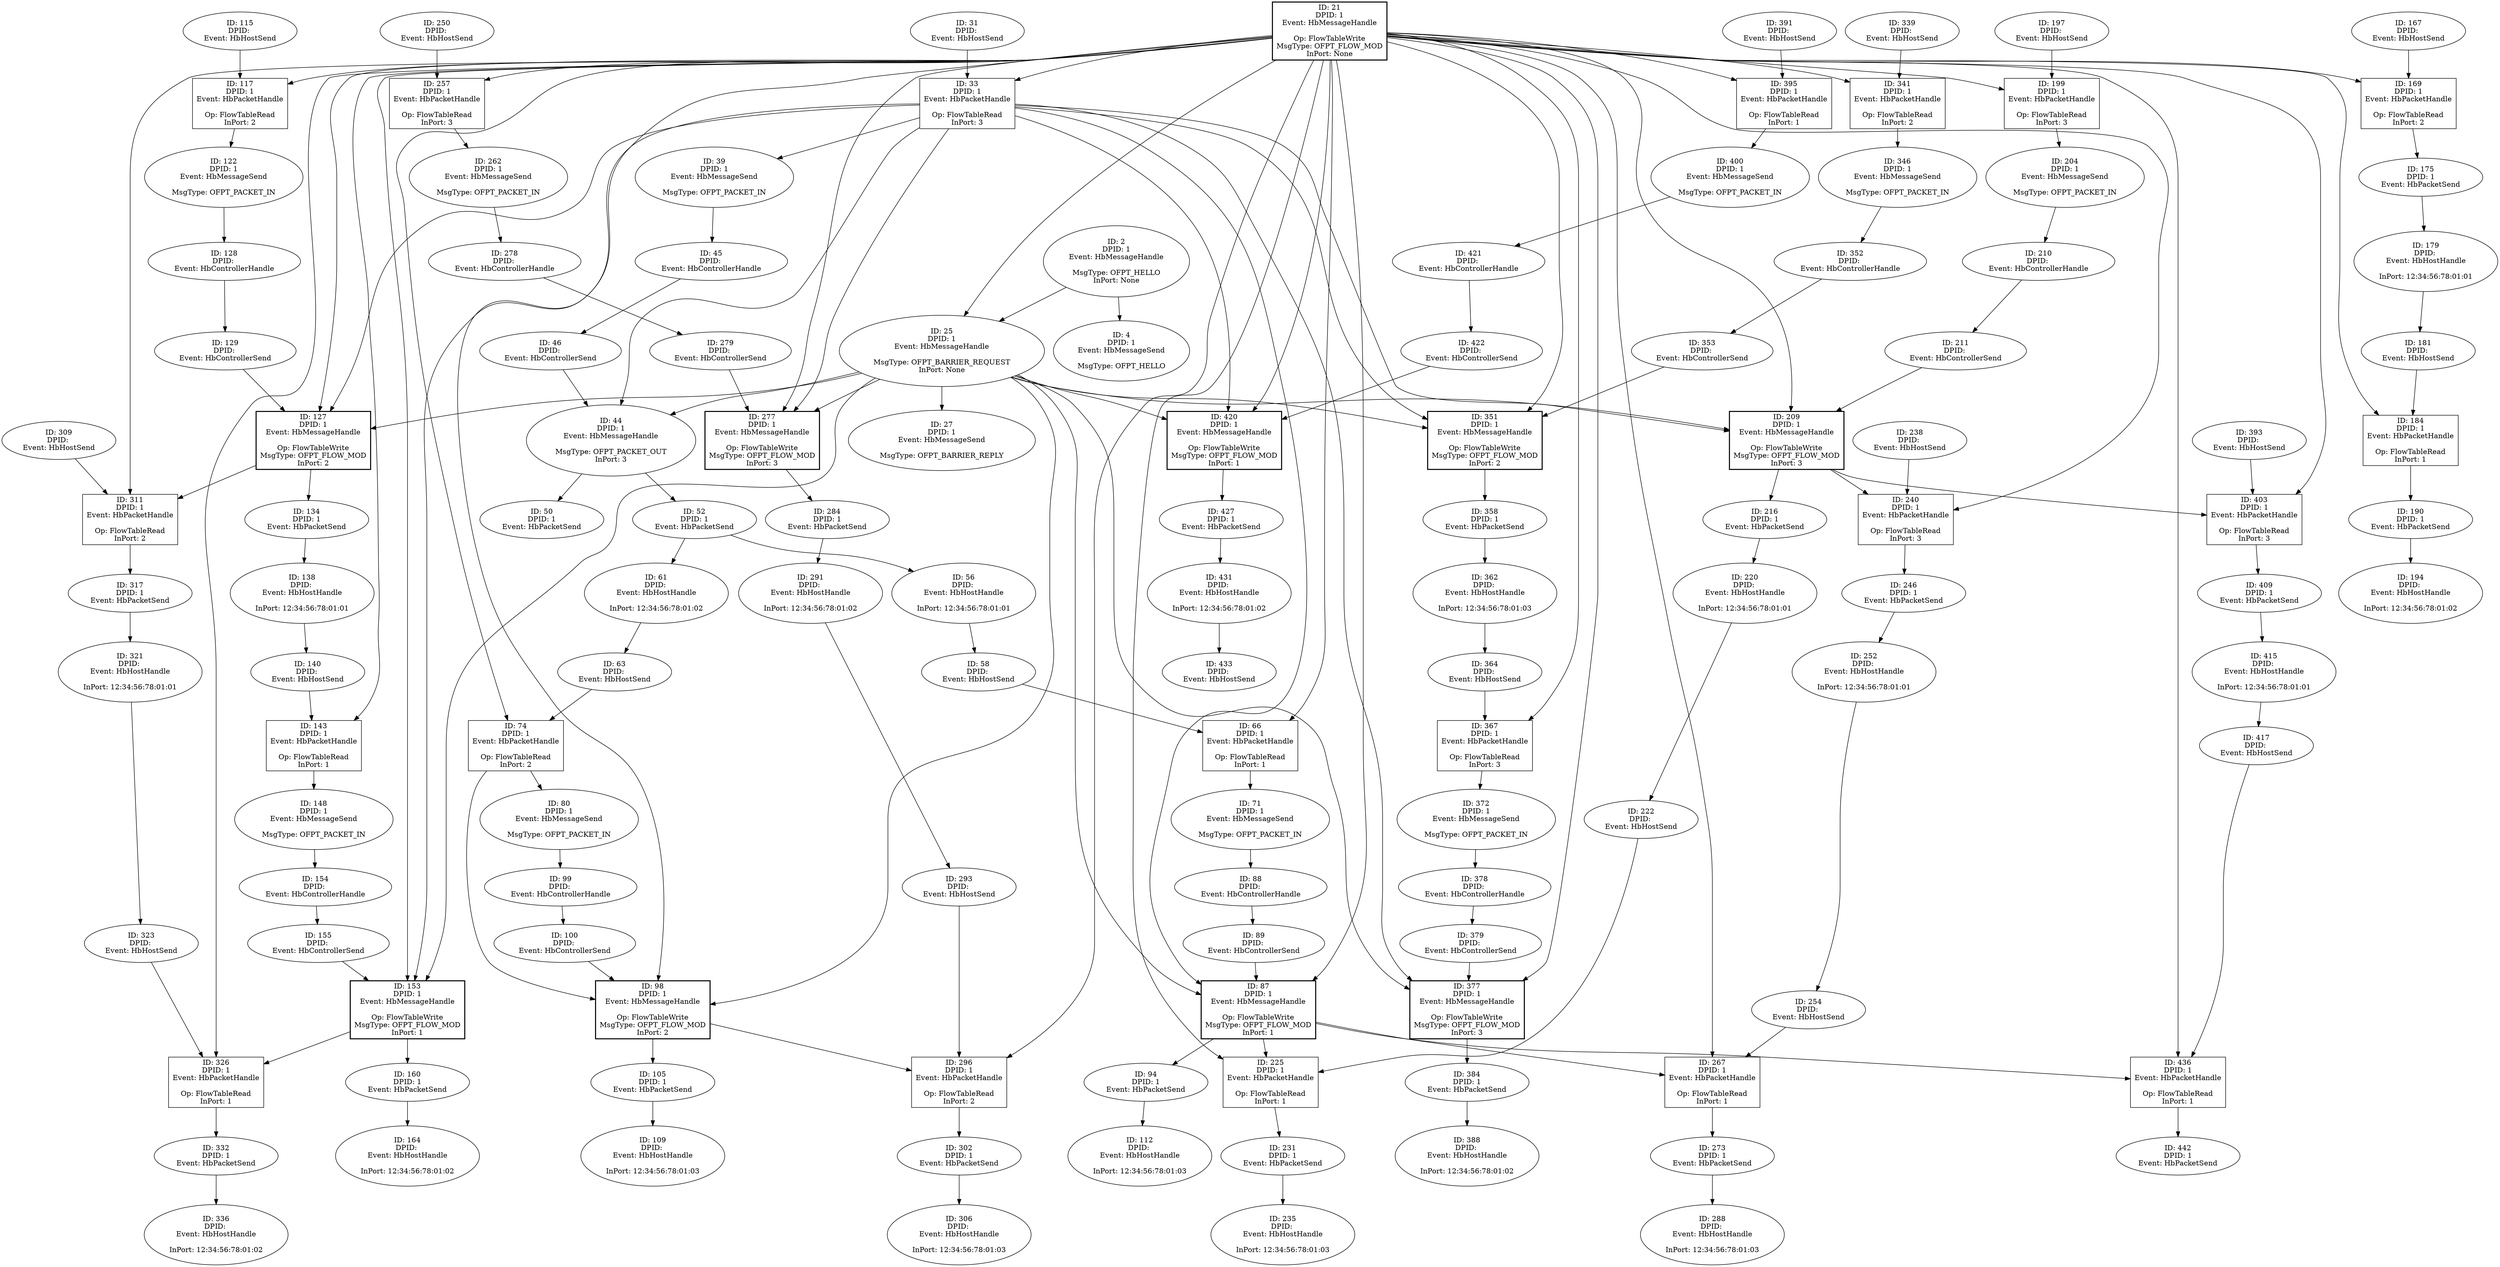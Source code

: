 digraph G {
2 [label="ID: 2\nDPID: 1\nEvent: HbMessageHandle\n
MsgType: OFPT_HELLO
InPort: None"] ;
4 [label="ID: 4\nDPID: 1\nEvent: HbMessageSend\n
MsgType: OFPT_HELLO"] ;
21 [label="ID: 21\nDPID: 1\nEvent: HbMessageHandle\n
Op: FlowTableWrite
MsgType: OFPT_FLOW_MOD
InPort: None"] [shape=box style="bold"];
25 [label="ID: 25\nDPID: 1\nEvent: HbMessageHandle\n
MsgType: OFPT_BARRIER_REQUEST
InPort: None"] ;
27 [label="ID: 27\nDPID: 1\nEvent: HbMessageSend\n
MsgType: OFPT_BARRIER_REPLY"] ;
31 [label="ID: 31\nDPID: \nEvent: HbHostSend\n"] ;
33 [label="ID: 33\nDPID: 1\nEvent: HbPacketHandle\n
Op: FlowTableRead
InPort: 3"] [shape="box"];
39 [label="ID: 39\nDPID: 1\nEvent: HbMessageSend\n
MsgType: OFPT_PACKET_IN"] ;
44 [label="ID: 44\nDPID: 1\nEvent: HbMessageHandle\n
MsgType: OFPT_PACKET_OUT
InPort: 3"] ;
45 [label="ID: 45\nDPID: \nEvent: HbControllerHandle\n"] ;
46 [label="ID: 46\nDPID: \nEvent: HbControllerSend\n"] ;
50 [label="ID: 50\nDPID: 1\nEvent: HbPacketSend\n"] ;
52 [label="ID: 52\nDPID: 1\nEvent: HbPacketSend\n"] ;
56 [label="ID: 56\nDPID: \nEvent: HbHostHandle\n
InPort: 12:34:56:78:01:01"] ;
58 [label="ID: 58\nDPID: \nEvent: HbHostSend\n"] ;
61 [label="ID: 61\nDPID: \nEvent: HbHostHandle\n
InPort: 12:34:56:78:01:02"] ;
63 [label="ID: 63\nDPID: \nEvent: HbHostSend\n"] ;
66 [label="ID: 66\nDPID: 1\nEvent: HbPacketHandle\n
Op: FlowTableRead
InPort: 1"] [shape="box"];
71 [label="ID: 71\nDPID: 1\nEvent: HbMessageSend\n
MsgType: OFPT_PACKET_IN"] ;
74 [label="ID: 74\nDPID: 1\nEvent: HbPacketHandle\n
Op: FlowTableRead
InPort: 2"] [shape="box"];
80 [label="ID: 80\nDPID: 1\nEvent: HbMessageSend\n
MsgType: OFPT_PACKET_IN"] ;
87 [label="ID: 87\nDPID: 1\nEvent: HbMessageHandle\n
Op: FlowTableWrite
MsgType: OFPT_FLOW_MOD
InPort: 1"] [shape=box style="bold"];
88 [label="ID: 88\nDPID: \nEvent: HbControllerHandle\n"] ;
89 [label="ID: 89\nDPID: \nEvent: HbControllerSend\n"] ;
94 [label="ID: 94\nDPID: 1\nEvent: HbPacketSend\n"] ;
98 [label="ID: 98\nDPID: 1\nEvent: HbMessageHandle\n
Op: FlowTableWrite
MsgType: OFPT_FLOW_MOD
InPort: 2"] [shape=box style="bold"];
99 [label="ID: 99\nDPID: \nEvent: HbControllerHandle\n"] ;
100 [label="ID: 100\nDPID: \nEvent: HbControllerSend\n"] ;
105 [label="ID: 105\nDPID: 1\nEvent: HbPacketSend\n"] ;
109 [label="ID: 109\nDPID: \nEvent: HbHostHandle\n
InPort: 12:34:56:78:01:03"] ;
112 [label="ID: 112\nDPID: \nEvent: HbHostHandle\n
InPort: 12:34:56:78:01:03"] ;
115 [label="ID: 115\nDPID: \nEvent: HbHostSend\n"] ;
117 [label="ID: 117\nDPID: 1\nEvent: HbPacketHandle\n
Op: FlowTableRead
InPort: 2"] [shape="box"];
122 [label="ID: 122\nDPID: 1\nEvent: HbMessageSend\n
MsgType: OFPT_PACKET_IN"] ;
127 [label="ID: 127\nDPID: 1\nEvent: HbMessageHandle\n
Op: FlowTableWrite
MsgType: OFPT_FLOW_MOD
InPort: 2"] [shape=box style="bold"];
128 [label="ID: 128\nDPID: \nEvent: HbControllerHandle\n"] ;
129 [label="ID: 129\nDPID: \nEvent: HbControllerSend\n"] ;
134 [label="ID: 134\nDPID: 1\nEvent: HbPacketSend\n"] ;
138 [label="ID: 138\nDPID: \nEvent: HbHostHandle\n
InPort: 12:34:56:78:01:01"] ;
140 [label="ID: 140\nDPID: \nEvent: HbHostSend\n"] ;
143 [label="ID: 143\nDPID: 1\nEvent: HbPacketHandle\n
Op: FlowTableRead
InPort: 1"] [shape="box"];
148 [label="ID: 148\nDPID: 1\nEvent: HbMessageSend\n
MsgType: OFPT_PACKET_IN"] ;
153 [label="ID: 153\nDPID: 1\nEvent: HbMessageHandle\n
Op: FlowTableWrite
MsgType: OFPT_FLOW_MOD
InPort: 1"] [shape=box style="bold"];
154 [label="ID: 154\nDPID: \nEvent: HbControllerHandle\n"] ;
155 [label="ID: 155\nDPID: \nEvent: HbControllerSend\n"] ;
160 [label="ID: 160\nDPID: 1\nEvent: HbPacketSend\n"] ;
164 [label="ID: 164\nDPID: \nEvent: HbHostHandle\n
InPort: 12:34:56:78:01:02"] ;
167 [label="ID: 167\nDPID: \nEvent: HbHostSend\n"] ;
169 [label="ID: 169\nDPID: 1\nEvent: HbPacketHandle\n
Op: FlowTableRead
InPort: 2"] [shape="box"];
175 [label="ID: 175\nDPID: 1\nEvent: HbPacketSend\n"] ;
179 [label="ID: 179\nDPID: \nEvent: HbHostHandle\n
InPort: 12:34:56:78:01:01"] ;
181 [label="ID: 181\nDPID: \nEvent: HbHostSend\n"] ;
184 [label="ID: 184\nDPID: 1\nEvent: HbPacketHandle\n
Op: FlowTableRead
InPort: 1"] [shape="box"];
190 [label="ID: 190\nDPID: 1\nEvent: HbPacketSend\n"] ;
194 [label="ID: 194\nDPID: \nEvent: HbHostHandle\n
InPort: 12:34:56:78:01:02"] ;
197 [label="ID: 197\nDPID: \nEvent: HbHostSend\n"] ;
199 [label="ID: 199\nDPID: 1\nEvent: HbPacketHandle\n
Op: FlowTableRead
InPort: 3"] [shape="box"];
204 [label="ID: 204\nDPID: 1\nEvent: HbMessageSend\n
MsgType: OFPT_PACKET_IN"] ;
209 [label="ID: 209\nDPID: 1\nEvent: HbMessageHandle\n
Op: FlowTableWrite
MsgType: OFPT_FLOW_MOD
InPort: 3"] [shape=box style="bold"];
210 [label="ID: 210\nDPID: \nEvent: HbControllerHandle\n"] ;
211 [label="ID: 211\nDPID: \nEvent: HbControllerSend\n"] ;
216 [label="ID: 216\nDPID: 1\nEvent: HbPacketSend\n"] ;
220 [label="ID: 220\nDPID: \nEvent: HbHostHandle\n
InPort: 12:34:56:78:01:01"] ;
222 [label="ID: 222\nDPID: \nEvent: HbHostSend\n"] ;
225 [label="ID: 225\nDPID: 1\nEvent: HbPacketHandle\n
Op: FlowTableRead
InPort: 1"] [shape="box"];
231 [label="ID: 231\nDPID: 1\nEvent: HbPacketSend\n"] ;
235 [label="ID: 235\nDPID: \nEvent: HbHostHandle\n
InPort: 12:34:56:78:01:03"] ;
238 [label="ID: 238\nDPID: \nEvent: HbHostSend\n"] ;
240 [label="ID: 240\nDPID: 1\nEvent: HbPacketHandle\n
Op: FlowTableRead
InPort: 3"] [shape="box"];
246 [label="ID: 246\nDPID: 1\nEvent: HbPacketSend\n"] ;
250 [label="ID: 250\nDPID: \nEvent: HbHostSend\n"] ;
252 [label="ID: 252\nDPID: \nEvent: HbHostHandle\n
InPort: 12:34:56:78:01:01"] ;
254 [label="ID: 254\nDPID: \nEvent: HbHostSend\n"] ;
257 [label="ID: 257\nDPID: 1\nEvent: HbPacketHandle\n
Op: FlowTableRead
InPort: 3"] [shape="box"];
262 [label="ID: 262\nDPID: 1\nEvent: HbMessageSend\n
MsgType: OFPT_PACKET_IN"] ;
267 [label="ID: 267\nDPID: 1\nEvent: HbPacketHandle\n
Op: FlowTableRead
InPort: 1"] [shape="box"];
273 [label="ID: 273\nDPID: 1\nEvent: HbPacketSend\n"] ;
277 [label="ID: 277\nDPID: 1\nEvent: HbMessageHandle\n
Op: FlowTableWrite
MsgType: OFPT_FLOW_MOD
InPort: 3"] [shape=box style="bold"];
278 [label="ID: 278\nDPID: \nEvent: HbControllerHandle\n"] ;
279 [label="ID: 279\nDPID: \nEvent: HbControllerSend\n"] ;
284 [label="ID: 284\nDPID: 1\nEvent: HbPacketSend\n"] ;
288 [label="ID: 288\nDPID: \nEvent: HbHostHandle\n
InPort: 12:34:56:78:01:03"] ;
291 [label="ID: 291\nDPID: \nEvent: HbHostHandle\n
InPort: 12:34:56:78:01:02"] ;
293 [label="ID: 293\nDPID: \nEvent: HbHostSend\n"] ;
296 [label="ID: 296\nDPID: 1\nEvent: HbPacketHandle\n
Op: FlowTableRead
InPort: 2"] [shape="box"];
302 [label="ID: 302\nDPID: 1\nEvent: HbPacketSend\n"] ;
306 [label="ID: 306\nDPID: \nEvent: HbHostHandle\n
InPort: 12:34:56:78:01:03"] ;
309 [label="ID: 309\nDPID: \nEvent: HbHostSend\n"] ;
311 [label="ID: 311\nDPID: 1\nEvent: HbPacketHandle\n
Op: FlowTableRead
InPort: 2"] [shape="box"];
317 [label="ID: 317\nDPID: 1\nEvent: HbPacketSend\n"] ;
321 [label="ID: 321\nDPID: \nEvent: HbHostHandle\n
InPort: 12:34:56:78:01:01"] ;
323 [label="ID: 323\nDPID: \nEvent: HbHostSend\n"] ;
326 [label="ID: 326\nDPID: 1\nEvent: HbPacketHandle\n
Op: FlowTableRead
InPort: 1"] [shape="box"];
332 [label="ID: 332\nDPID: 1\nEvent: HbPacketSend\n"] ;
336 [label="ID: 336\nDPID: \nEvent: HbHostHandle\n
InPort: 12:34:56:78:01:02"] ;
339 [label="ID: 339\nDPID: \nEvent: HbHostSend\n"] ;
341 [label="ID: 341\nDPID: 1\nEvent: HbPacketHandle\n
Op: FlowTableRead
InPort: 2"] [shape="box"];
346 [label="ID: 346\nDPID: 1\nEvent: HbMessageSend\n
MsgType: OFPT_PACKET_IN"] ;
351 [label="ID: 351\nDPID: 1\nEvent: HbMessageHandle\n
Op: FlowTableWrite
MsgType: OFPT_FLOW_MOD
InPort: 2"] [shape=box style="bold"];
352 [label="ID: 352\nDPID: \nEvent: HbControllerHandle\n"] ;
353 [label="ID: 353\nDPID: \nEvent: HbControllerSend\n"] ;
358 [label="ID: 358\nDPID: 1\nEvent: HbPacketSend\n"] ;
362 [label="ID: 362\nDPID: \nEvent: HbHostHandle\n
InPort: 12:34:56:78:01:03"] ;
364 [label="ID: 364\nDPID: \nEvent: HbHostSend\n"] ;
367 [label="ID: 367\nDPID: 1\nEvent: HbPacketHandle\n
Op: FlowTableRead
InPort: 3"] [shape="box"];
372 [label="ID: 372\nDPID: 1\nEvent: HbMessageSend\n
MsgType: OFPT_PACKET_IN"] ;
377 [label="ID: 377\nDPID: 1\nEvent: HbMessageHandle\n
Op: FlowTableWrite
MsgType: OFPT_FLOW_MOD
InPort: 3"] [shape=box style="bold"];
378 [label="ID: 378\nDPID: \nEvent: HbControllerHandle\n"] ;
379 [label="ID: 379\nDPID: \nEvent: HbControllerSend\n"] ;
384 [label="ID: 384\nDPID: 1\nEvent: HbPacketSend\n"] ;
388 [label="ID: 388\nDPID: \nEvent: HbHostHandle\n
InPort: 12:34:56:78:01:02"] ;
391 [label="ID: 391\nDPID: \nEvent: HbHostSend\n"] ;
393 [label="ID: 393\nDPID: \nEvent: HbHostSend\n"] ;
395 [label="ID: 395\nDPID: 1\nEvent: HbPacketHandle\n
Op: FlowTableRead
InPort: 1"] [shape="box"];
400 [label="ID: 400\nDPID: 1\nEvent: HbMessageSend\n
MsgType: OFPT_PACKET_IN"] ;
403 [label="ID: 403\nDPID: 1\nEvent: HbPacketHandle\n
Op: FlowTableRead
InPort: 3"] [shape="box"];
409 [label="ID: 409\nDPID: 1\nEvent: HbPacketSend\n"] ;
415 [label="ID: 415\nDPID: \nEvent: HbHostHandle\n
InPort: 12:34:56:78:01:01"] ;
417 [label="ID: 417\nDPID: \nEvent: HbHostSend\n"] ;
420 [label="ID: 420\nDPID: 1\nEvent: HbMessageHandle\n
Op: FlowTableWrite
MsgType: OFPT_FLOW_MOD
InPort: 1"] [shape=box style="bold"];
421 [label="ID: 421\nDPID: \nEvent: HbControllerHandle\n"] ;
422 [label="ID: 422\nDPID: \nEvent: HbControllerSend\n"] ;
427 [label="ID: 427\nDPID: 1\nEvent: HbPacketSend\n"] ;
431 [label="ID: 431\nDPID: \nEvent: HbHostHandle\n
InPort: 12:34:56:78:01:02"] ;
433 [label="ID: 433\nDPID: \nEvent: HbHostSend\n"] ;
436 [label="ID: 436\nDPID: 1\nEvent: HbPacketHandle\n
Op: FlowTableRead
InPort: 1"] [shape="box"];
442 [label="ID: 442\nDPID: 1\nEvent: HbPacketSend\n"] ;
    155 -> 153;
    33 -> 153;
    21 -> 153;
    25 -> 153;
    153 -> 160;
    216 -> 220;
    52 -> 61;
    250 -> 257;
    21 -> 257;
    66 -> 71;
    21 -> 117;
    115 -> 117;
    252 -> 254;
    61 -> 63;
    160 -> 164;
    143 -> 148;
    148 -> 154;
    415 -> 417;
    154 -> 155;
    326 -> 332;
    89 -> 87;
    33 -> 87;
    21 -> 87;
    25 -> 87;
    58 -> 66;
    21 -> 66;
    257 -> 262;
    87 -> 94;
    21 -> 267;
    254 -> 267;
    87 -> 267;
    321 -> 323;
    128 -> 129;
    117 -> 122;
    409 -> 415;
    122 -> 128;
    127 -> 134;
    400 -> 421;
    367 -> 372;
    184 -> 190;
    25 -> 98;
    100 -> 98;
    74 -> 98;
    21 -> 98;
    25 -> 27;
    98 -> 105;
    246 -> 252;
    427 -> 431;
    291 -> 293;
    134 -> 138;
    21 -> 25;
    2 -> 25;
    267 -> 273;
    346 -> 352;
    190 -> 194;
    21 -> 74;
    63 -> 74;
    105 -> 109;
    339 -> 341;
    21 -> 341;
    138 -> 140;
    220 -> 222;
    393 -> 403;
    21 -> 403;
    209 -> 403;
    21 -> 395;
    391 -> 395;
    262 -> 278;
    94 -> 112;
    21 -> 296;
    98 -> 296;
    293 -> 296;
    21 -> 169;
    167 -> 169;
    129 -> 127;
    33 -> 127;
    21 -> 127;
    25 -> 127;
    21 -> 225;
    222 -> 225;
    87 -> 225;
    74 -> 80;
    21 -> 199;
    197 -> 199;
    199 -> 204;
    71 -> 88;
    204 -> 210;
    2 -> 4;
    341 -> 346;
    210 -> 211;
    88 -> 89;
    33 -> 39;
    39 -> 45;
    45 -> 46;
    46 -> 44;
    33 -> 44;
    25 -> 44;
    421 -> 422;
    169 -> 175;
    225 -> 231;
    296 -> 302;
    302 -> 306;
    175 -> 179;
    80 -> 99;
    52 -> 56;
    417 -> 436;
    21 -> 436;
    87 -> 436;
    181 -> 184;
    21 -> 184;
    379 -> 377;
    33 -> 377;
    21 -> 377;
    25 -> 377;
    352 -> 353;
    358 -> 362;
    179 -> 181;
    431 -> 433;
    364 -> 367;
    21 -> 367;
    362 -> 364;
    44 -> 50;
    21 -> 311;
    127 -> 311;
    309 -> 311;
    25 -> 351;
    33 -> 351;
    21 -> 351;
    353 -> 351;
    140 -> 143;
    21 -> 143;
    209 -> 240;
    238 -> 240;
    21 -> 240;
    351 -> 358;
    422 -> 420;
    21 -> 420;
    33 -> 420;
    25 -> 420;
    278 -> 279;
    21 -> 209;
    211 -> 209;
    33 -> 209;
    25 -> 209;
    277 -> 284;
    403 -> 409;
    21 -> 33;
    31 -> 33;
    231 -> 235;
    240 -> 246;
    311 -> 317;
    384 -> 388;
    209 -> 216;
    420 -> 427;
    372 -> 378;
    25 -> 277;
    33 -> 277;
    21 -> 277;
    279 -> 277;
    395 -> 400;
    377 -> 384;
    332 -> 336;
    378 -> 379;
    273 -> 288;
    436 -> 442;
    99 -> 100;
    284 -> 291;
    56 -> 58;
    317 -> 321;
    44 -> 52;
    21 -> 326;
    153 -> 326;
    323 -> 326;
edge[constraint=false arrowhead="none"];
}
